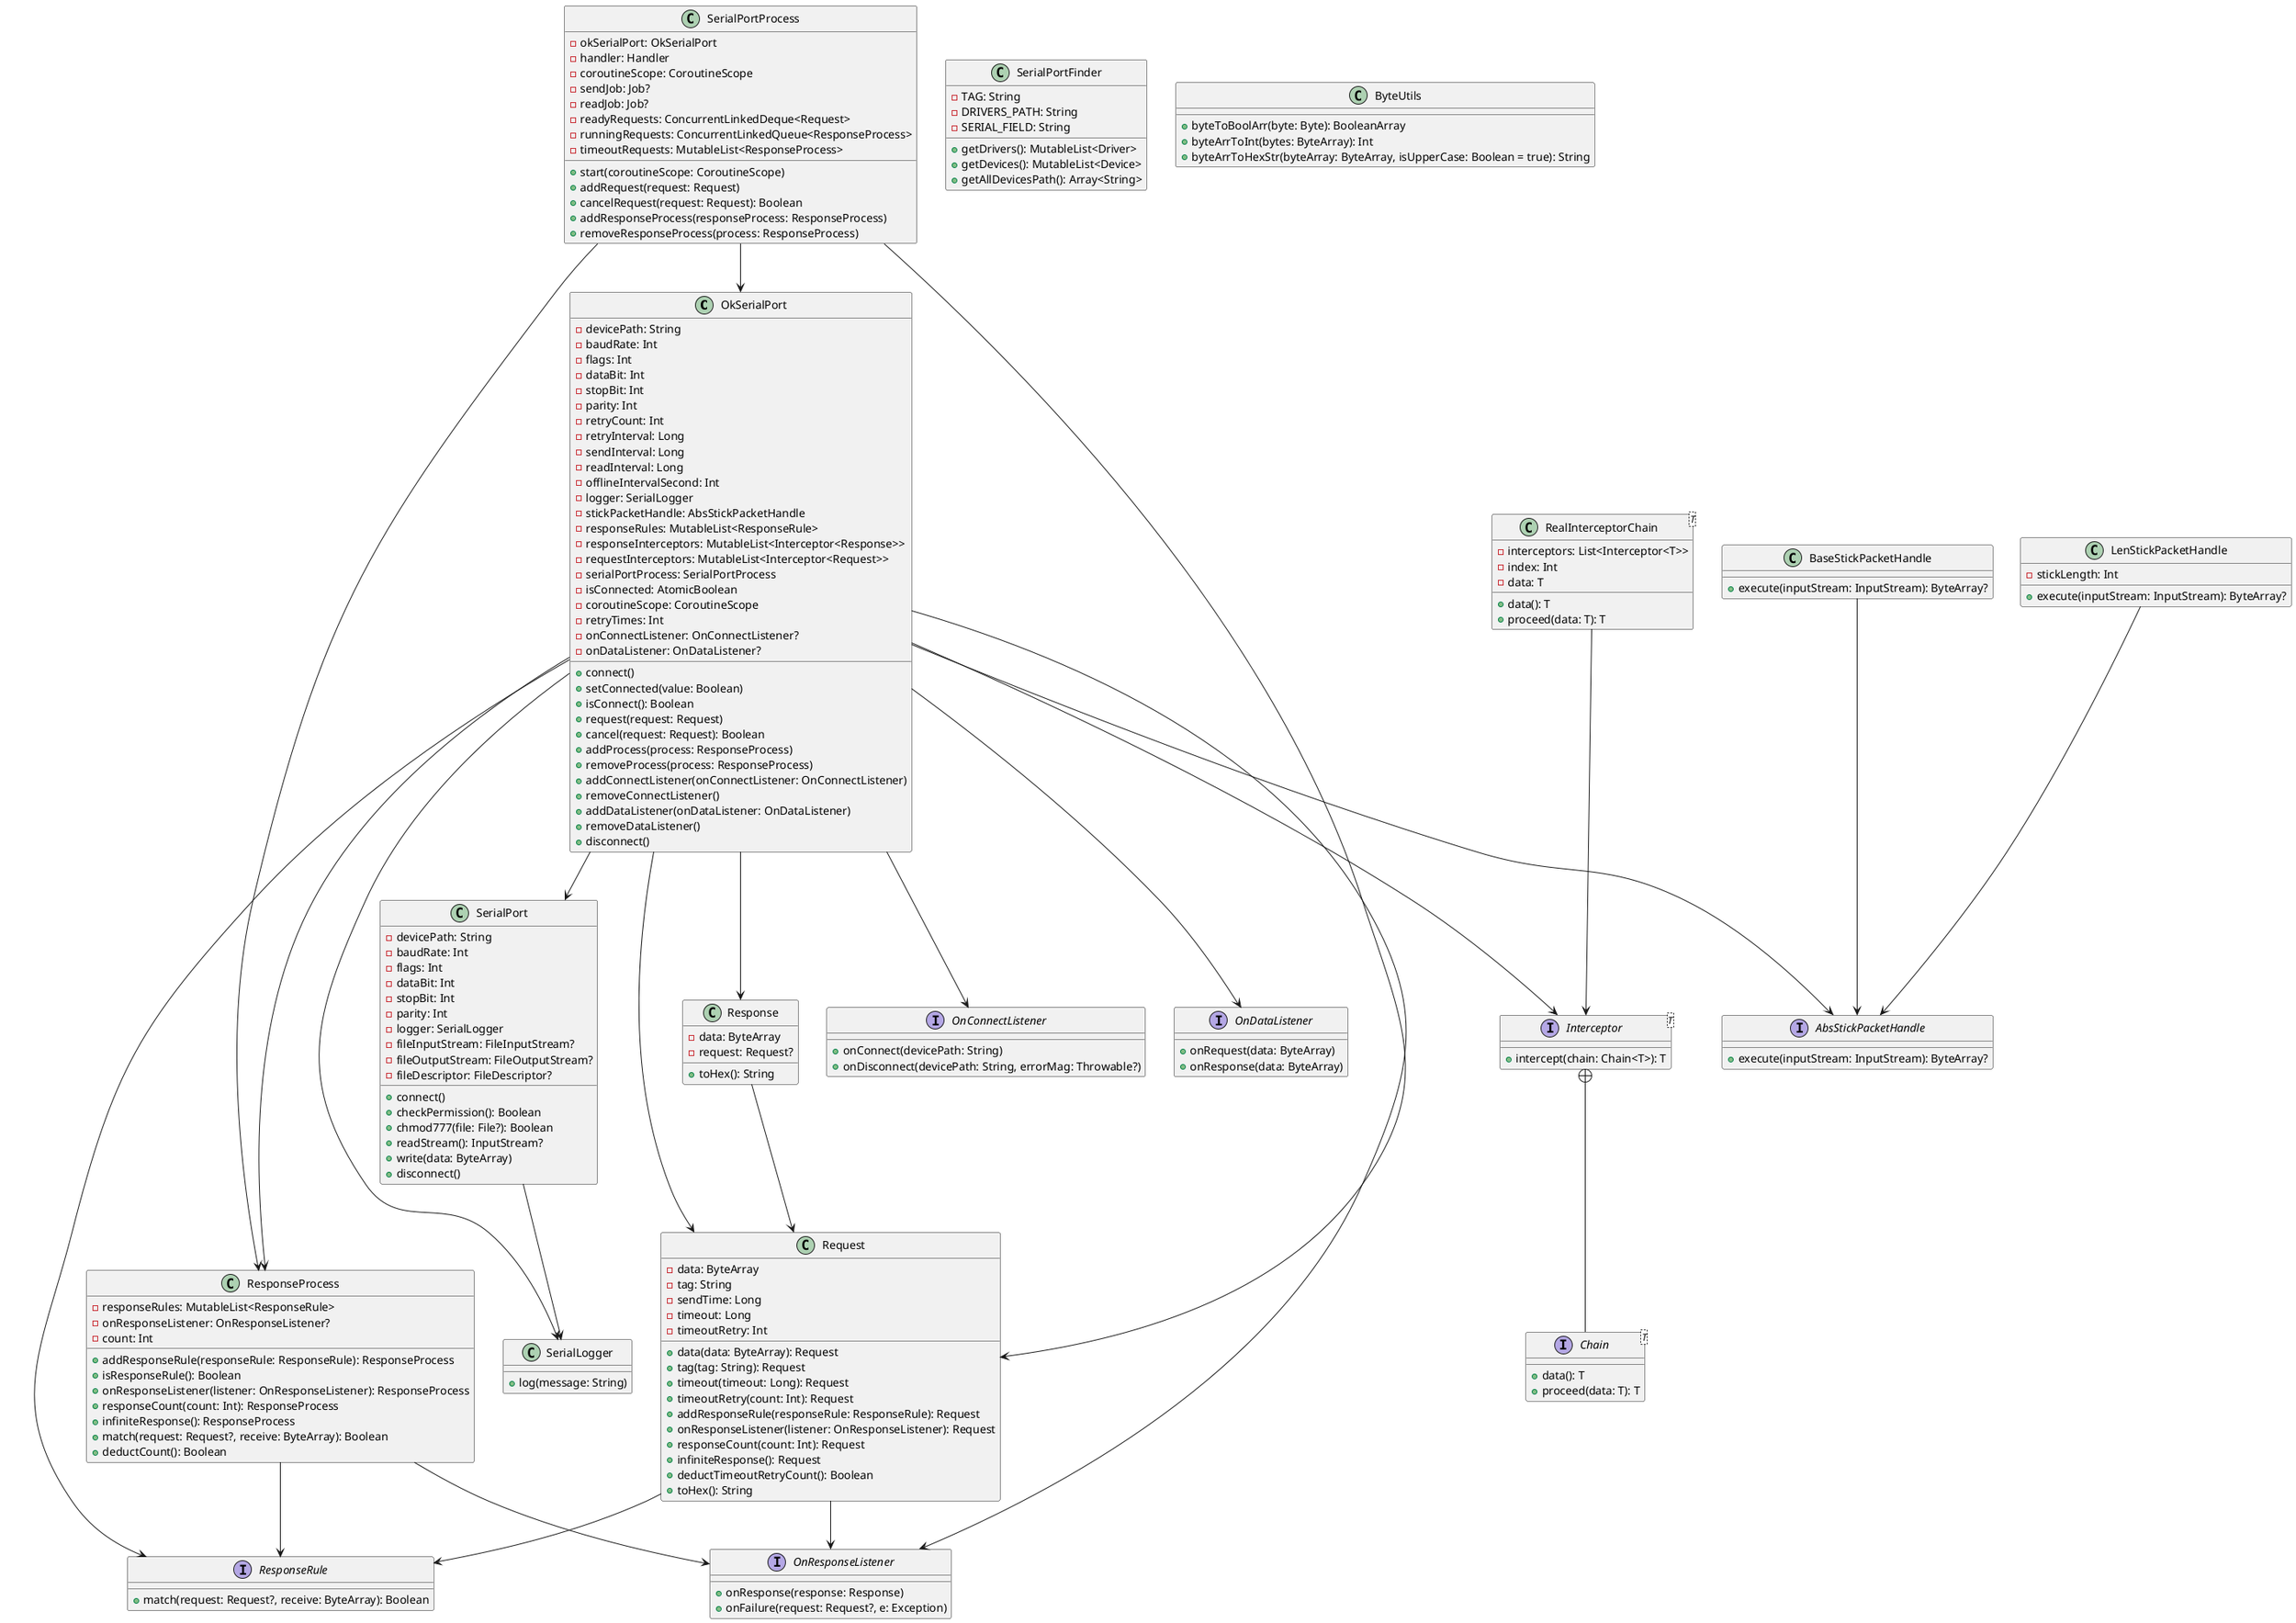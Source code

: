 @startuml
class OkSerialPort {
    - devicePath: String
    - baudRate: Int
    - flags: Int
    - dataBit: Int
    - stopBit: Int
    - parity: Int
    - retryCount: Int
    - retryInterval: Long
    - sendInterval: Long
    - readInterval: Long
    - offlineIntervalSecond: Int
    - logger: SerialLogger
    - stickPacketHandle: AbsStickPacketHandle
    - responseRules: MutableList<ResponseRule>
    - responseInterceptors: MutableList<Interceptor<Response>>
    - requestInterceptors: MutableList<Interceptor<Request>>
    - serialPortProcess: SerialPortProcess
    - isConnected: AtomicBoolean
    - coroutineScope: CoroutineScope
    - retryTimes: Int
    - onConnectListener: OnConnectListener?
    - onDataListener: OnDataListener?
    + connect()
    + setConnected(value: Boolean)
    + isConnect(): Boolean
    + request(request: Request)
    + cancel(request: Request): Boolean
    + addProcess(process: ResponseProcess)
    + removeProcess(process: ResponseProcess)
    + addConnectListener(onConnectListener: OnConnectListener)
    + removeConnectListener()
    + addDataListener(onDataListener: OnDataListener)
    + removeDataListener()
    + disconnect()
}

class Request {
    - data: ByteArray
    - tag: String
    - sendTime: Long
    - timeout: Long
    - timeoutRetry: Int
    + data(data: ByteArray): Request
    + tag(tag: String): Request
    + timeout(timeout: Long): Request
    + timeoutRetry(count: Int): Request
    + addResponseRule(responseRule: ResponseRule): Request
    + onResponseListener(listener: OnResponseListener): Request
    + responseCount(count: Int): Request
    + infiniteResponse(): Request
    + deductTimeoutRetryCount(): Boolean
    + toHex(): String
}

class Response {
    - data: ByteArray
    - request: Request?
    + toHex(): String
}

class ResponseProcess {
    - responseRules: MutableList<ResponseRule>
    - onResponseListener: OnResponseListener?
    - count: Int
    + addResponseRule(responseRule: ResponseRule): ResponseProcess
    + isResponseRule(): Boolean
    + onResponseListener(listener: OnResponseListener): ResponseProcess
    + responseCount(count: Int): ResponseProcess
    + infiniteResponse(): ResponseProcess
    + match(request: Request?, receive: ByteArray): Boolean
    + deductCount(): Boolean
}

interface ResponseRule {
    + match(request: Request?, receive: ByteArray): Boolean
}

class RealInterceptorChain<T> {
    - interceptors: List<Interceptor<T>>
    - index: Int
    - data: T
    + data(): T
    + proceed(data: T): T
}

interface Interceptor<T> {
    + intercept(chain: Chain<T>): T
}

interface Chain<T> {
    + data(): T
    + proceed(data: T): T
}

interface OnConnectListener {
    + onConnect(devicePath: String)
    + onDisconnect(devicePath: String, errorMag: Throwable?)
}

interface OnDataListener {
    + onRequest(data: ByteArray)
    + onResponse(data: ByteArray)
}

interface OnResponseListener {
    + onResponse(response: Response)
    + onFailure(request: Request?, e: Exception)
}

interface AbsStickPacketHandle {
    + execute(inputStream: InputStream): ByteArray?
}

class BaseStickPacketHandle {
    + execute(inputStream: InputStream): ByteArray?
}

class LenStickPacketHandle {
    - stickLength: Int
    + execute(inputStream: InputStream): ByteArray?
}

class SerialPort {
    - devicePath: String
    - baudRate: Int
    - flags: Int
    - dataBit: Int
    - stopBit: Int
    - parity: Int
    - logger: SerialLogger
    - fileInputStream: FileInputStream?
    - fileOutputStream: FileOutputStream?
    - fileDescriptor: FileDescriptor?
    + connect()
    + checkPermission(): Boolean
    + chmod777(file: File?): Boolean
    + readStream(): InputStream?
    + write(data: ByteArray)
    + disconnect()
}

class SerialPortFinder {
    - TAG: String
    - DRIVERS_PATH: String
    - SERIAL_FIELD: String
    + getDrivers(): MutableList<Driver>
    + getDevices(): MutableList<Device>
    + getAllDevicesPath(): Array<String>
}

class SerialLogger {
    + log(message: String)
}

class ByteUtils {
    + byteToBoolArr(byte: Byte): BooleanArray
    + byteArrToInt(bytes: ByteArray): Int
    + byteArrToHexStr(byteArray: ByteArray, isUpperCase: Boolean = true): String
}

class SerialPortProcess {
    - okSerialPort: OkSerialPort
    - handler: Handler
    - coroutineScope: CoroutineScope
    - sendJob: Job?
    - readJob: Job?
    - readyRequests: ConcurrentLinkedDeque<Request>
    - runningRequests: ConcurrentLinkedQueue<ResponseProcess>
    - timeoutRequests: MutableList<ResponseProcess>
    + start(coroutineScope: CoroutineScope)
    + addRequest(request: Request)
    + cancelRequest(request: Request): Boolean
    + addResponseProcess(responseProcess: ResponseProcess)
    + removeResponseProcess(process: ResponseProcess)
}

OkSerialPort --> Request
OkSerialPort --> Response
OkSerialPort --> ResponseProcess
OkSerialPort --> ResponseRule
OkSerialPort --> Interceptor
OkSerialPort --> OnConnectListener
OkSerialPort --> OnDataListener
OkSerialPort --> OnResponseListener
OkSerialPort --> AbsStickPacketHandle
OkSerialPort --> SerialPort
OkSerialPort --> SerialLogger

Request --> ResponseRule
Request --> OnResponseListener

Response --> Request

ResponseProcess --> ResponseRule
ResponseProcess --> OnResponseListener

Interceptor +-- Chain
RealInterceptorChain --> Interceptor

SerialPort --> SerialLogger

SerialPortProcess --> OkSerialPort
SerialPortProcess --> Request
SerialPortProcess --> ResponseProcess

BaseStickPacketHandle --> AbsStickPacketHandle
LenStickPacketHandle --> AbsStickPacketHandle

@enduml